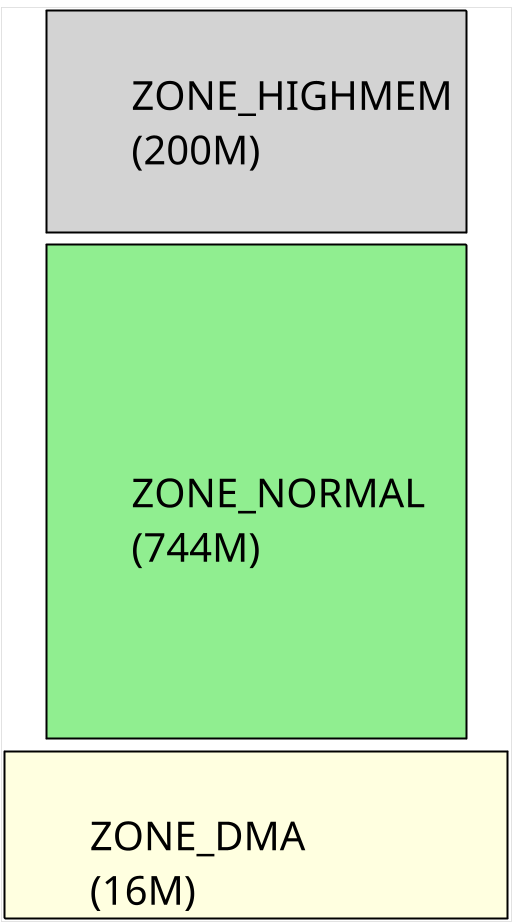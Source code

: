 @startuml

scale 1/5
skinparam Component {
    FontSize 200
    BorderThickness 10
    BackgroundColor transparent
    Bordercolor black
    Style rectangle
}

skinparam Rectangle {
    BackgroundColor transparent
    BorderThickness 0
}

rectangle {
    component "\n\tZONE_HIGHMEM\t\n\t(200M)\n" as c1 #LightGrey
    component "\n\n\n\n\tZONE_NORMAL\t\n\t(744M)\n\n\n" as c2 #LightGreen
    component "\n\tZONE_DMA\t\t\t\n\t(16M)" as c3 #LightYellow
    c1-down[hidden]-c2
    c2-down[hidden]-c3

}
@enduml